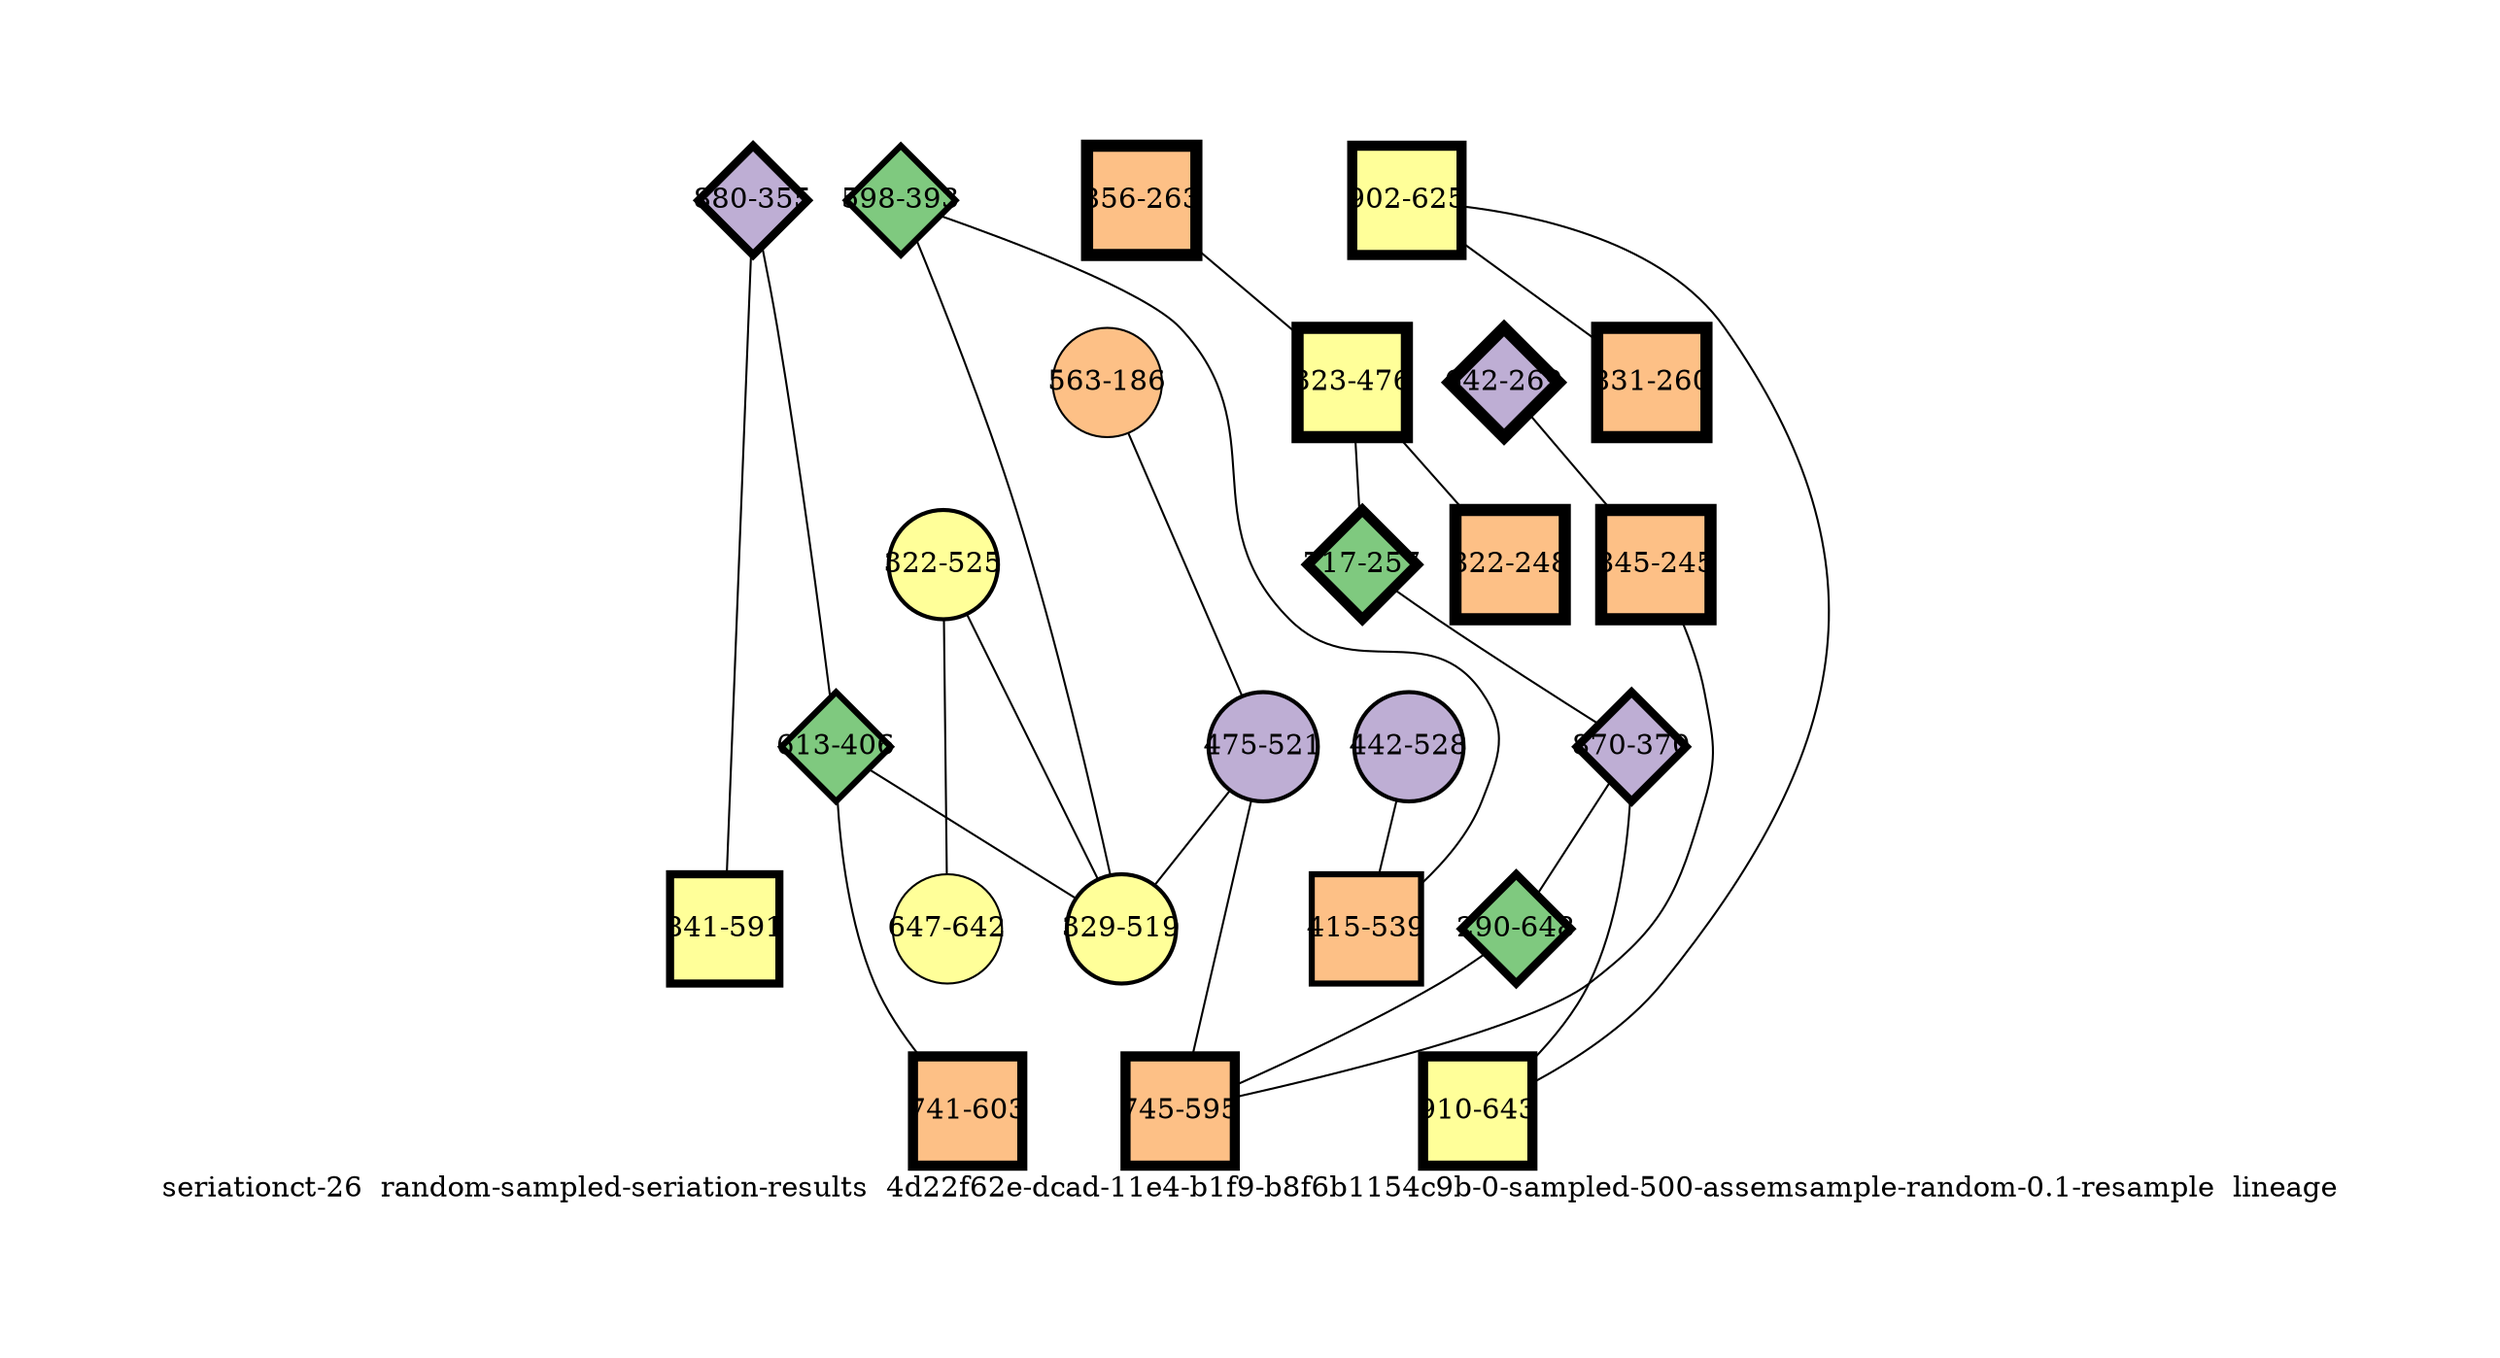 strict graph "seriationct-26  random-sampled-seriation-results  4d22f62e-dcad-11e4-b1f9-b8f6b1154c9b-0-sampled-500-assemsample-random-0.1-resample  lineage" {
labelloc=b;
ratio=auto;
pad="1.0";
label="seriationct-26  random-sampled-seriation-results  4d22f62e-dcad-11e4-b1f9-b8f6b1154c9b-0-sampled-500-assemsample-random-0.1-resample  lineage";
node [width="0.75", style=filled, fixedsize=true, height="0.75", shape=circle, label=""];
0 [xCoordinate="355.0", appears_in_slice=4, yCoordinate="880.0", colorscheme=accent6, lineage_id=2, short_label="880-355", label="880-355", shape=diamond, cluster_id=1, fillcolor=2, size="500.0", id=0, penwidth="4.0"];
1 [xCoordinate="269.0", appears_in_slice=6, yCoordinate="642.0", colorscheme=accent6, lineage_id=2, short_label="642-269", label="642-269", shape=diamond, cluster_id=1, fillcolor=2, size="500.0", id=1, penwidth="6.0"];
2 [xCoordinate="406.0", appears_in_slice=3, yCoordinate="613.0", colorscheme=accent6, lineage_id=2, short_label="613-406", label="613-406", shape=diamond, cluster_id=0, fillcolor=1, size="500.0", id=2, penwidth="3.0"];
3 [xCoordinate="186.0", appears_in_slice=1, yCoordinate="563.0", colorscheme=accent6, lineage_id=0, short_label="563-186", label="563-186", shape=circle, cluster_id=2, fillcolor=3, size="500.0", id=3, penwidth="1.0"];
4 [xCoordinate="245.0", appears_in_slice=6, yCoordinate="845.0", colorscheme=accent6, lineage_id=1, short_label="845-245", label="845-245", shape=square, cluster_id=2, fillcolor=3, size="500.0", id=4, penwidth="6.0"];
5 [xCoordinate="263.0", appears_in_slice=6, yCoordinate="856.0", colorscheme=accent6, lineage_id=1, short_label="856-263", label="856-263", shape=square, cluster_id=2, fillcolor=3, size="500.0", id=5, penwidth="6.0"];
6 [xCoordinate="476.0", appears_in_slice=6, yCoordinate="323.0", colorscheme=accent6, lineage_id=1, short_label="323-476", label="323-476", shape=square, cluster_id=3, fillcolor=4, size="500.0", id=6, penwidth="6.0"];
7 [xCoordinate="248.0", appears_in_slice=6, yCoordinate="822.0", colorscheme=accent6, lineage_id=1, short_label="822-248", label="822-248", shape=square, cluster_id=2, fillcolor=3, size="500.0", id=7, penwidth="6.0"];
8 [xCoordinate="525.0", appears_in_slice=2, yCoordinate="322.0", colorscheme=accent6, lineage_id=0, short_label="322-525", label="322-525", shape=circle, cluster_id=3, fillcolor=4, size="500.0", id=8, penwidth="2.0"];
9 [xCoordinate="521.0", appears_in_slice=2, yCoordinate="475.0", colorscheme=accent6, lineage_id=0, short_label="475-521", label="475-521", shape=circle, cluster_id=1, fillcolor=2, size="500.0", id=9, penwidth="2.0"];
10 [xCoordinate="257.0", appears_in_slice=5, yCoordinate="717.0", colorscheme=accent6, lineage_id=2, short_label="717-257", label="717-257", shape=diamond, cluster_id=0, fillcolor=1, size="500.0", id=10, penwidth="5.0"];
11 [xCoordinate="591.0", appears_in_slice=4, yCoordinate="841.0", colorscheme=accent6, lineage_id=1, short_label="841-591", label="841-591", shape=square, cluster_id=3, fillcolor=4, size="500.0", id=11, penwidth="4.0"];
12 [xCoordinate="625.0", appears_in_slice=5, yCoordinate="902.0", colorscheme=accent6, lineage_id=1, short_label="902-625", label="902-625", shape=square, cluster_id=3, fillcolor=4, size="500.0", id=12, penwidth="5.0"];
13 [xCoordinate="370.0", appears_in_slice=4, yCoordinate="870.0", colorscheme=accent6, lineage_id=2, short_label="870-370", label="870-370", shape=diamond, cluster_id=1, fillcolor=2, size="500.0", id=13, penwidth="4.0"];
14 [xCoordinate="643.0", appears_in_slice=5, yCoordinate="910.0", colorscheme=accent6, lineage_id=1, short_label="910-643", label="910-643", shape=square, cluster_id=3, fillcolor=4, size="500.0", id=14, penwidth="5.0"];
15 [xCoordinate="393.0", appears_in_slice=3, yCoordinate="598.0", colorscheme=accent6, lineage_id=2, short_label="598-393", label="598-393", shape=diamond, cluster_id=0, fillcolor=1, size="500.0", id=15, penwidth="3.0"];
16 [xCoordinate="519.0", appears_in_slice=2, yCoordinate="329.0", colorscheme=accent6, lineage_id=0, short_label="329-519", label="329-519", shape=circle, cluster_id=3, fillcolor=4, size="500.0", id=16, penwidth="2.0"];
17 [xCoordinate="260.0", appears_in_slice=6, yCoordinate="831.0", colorscheme=accent6, lineage_id=1, short_label="831-260", label="831-260", shape=square, cluster_id=2, fillcolor=3, size="500.0", id=17, penwidth="6.0"];
18 [xCoordinate="648.0", appears_in_slice=4, yCoordinate="290.0", colorscheme=accent6, lineage_id=2, short_label="290-648", label="290-648", shape=diamond, cluster_id=0, fillcolor=1, size="500.0", id=18, penwidth="4.0"];
19 [xCoordinate="603.0", appears_in_slice=5, yCoordinate="741.0", colorscheme=accent6, lineage_id=1, short_label="741-603", label="741-603", shape=square, cluster_id=2, fillcolor=3, size="500.0", id=19, penwidth="5.0"];
20 [xCoordinate="528.0", appears_in_slice=2, yCoordinate="442.0", colorscheme=accent6, lineage_id=0, short_label="442-528", label="442-528", shape=circle, cluster_id=1, fillcolor=2, size="500.0", id=20, penwidth="2.0"];
21 [xCoordinate="539.0", appears_in_slice=3, yCoordinate="415.0", colorscheme=accent6, lineage_id=1, short_label="415-539", label="415-539", shape=square, cluster_id=2, fillcolor=3, size="500.0", id=21, penwidth="3.0"];
22 [xCoordinate="642.0", appears_in_slice=1, yCoordinate="647.0", colorscheme=accent6, lineage_id=0, short_label="647-642", label="647-642", shape=circle, cluster_id=3, fillcolor=4, size="500.0", id=23, penwidth="1.0"];
23 [xCoordinate="595.0", appears_in_slice=5, yCoordinate="745.0", colorscheme=accent6, lineage_id=1, short_label="745-595", label="745-595", shape=square, cluster_id=2, fillcolor=3, size="500.0", id=22, penwidth="5.0"];
0 -- 2  [inverseweight="5.7596959698", weight="0.173620275314"];
0 -- 11  [inverseweight="2.31421967023", weight="0.432111096826"];
1 -- 4  [inverseweight="16.5385300414", weight="0.0604648658313"];
2 -- 16  [inverseweight="1.86269160282", weight="0.536857522998"];
2 -- 19  [inverseweight="2.12142641753", weight="0.471380949976"];
3 -- 9  [inverseweight="1.54136092951", weight="0.648777311564"];
4 -- 23  [inverseweight="1.44534026202", weight="0.691878602068"];
5 -- 6  [inverseweight="18.1608178073", weight="0.0550635995917"];
6 -- 10  [inverseweight="2.46308407264", weight="0.405995073862"];
6 -- 7  [inverseweight="18.3308893777", weight="0.0545527267879"];
8 -- 16  [inverseweight="1.82406449025", weight="0.548226230675"];
8 -- 22  [inverseweight="2.04015366037", weight="0.490159157825"];
9 -- 16  [inverseweight="12.7494613466", weight="0.0784346862045"];
9 -- 23  [inverseweight="1.77959609176", weight="0.561925261934"];
10 -- 13  [inverseweight="1.87254097871", weight="0.534033706801"];
12 -- 17  [inverseweight="4.55714486973", weight="0.219435639767"];
12 -- 14  [inverseweight="27.2772362795", weight="0.0366606055596"];
13 -- 18  [inverseweight="11.4407190489", weight="0.0874070935336"];
13 -- 14  [inverseweight="1.26205498401", weight="0.792358504719"];
15 -- 16  [inverseweight="1.88551752491", weight="0.530358369407"];
15 -- 21  [inverseweight="16.378044552", weight="0.0610573500899"];
18 -- 23  [inverseweight="2.13041962406", weight="0.46939109493"];
20 -- 21  [inverseweight="2.22536743293", weight="0.449363994997"];
}
